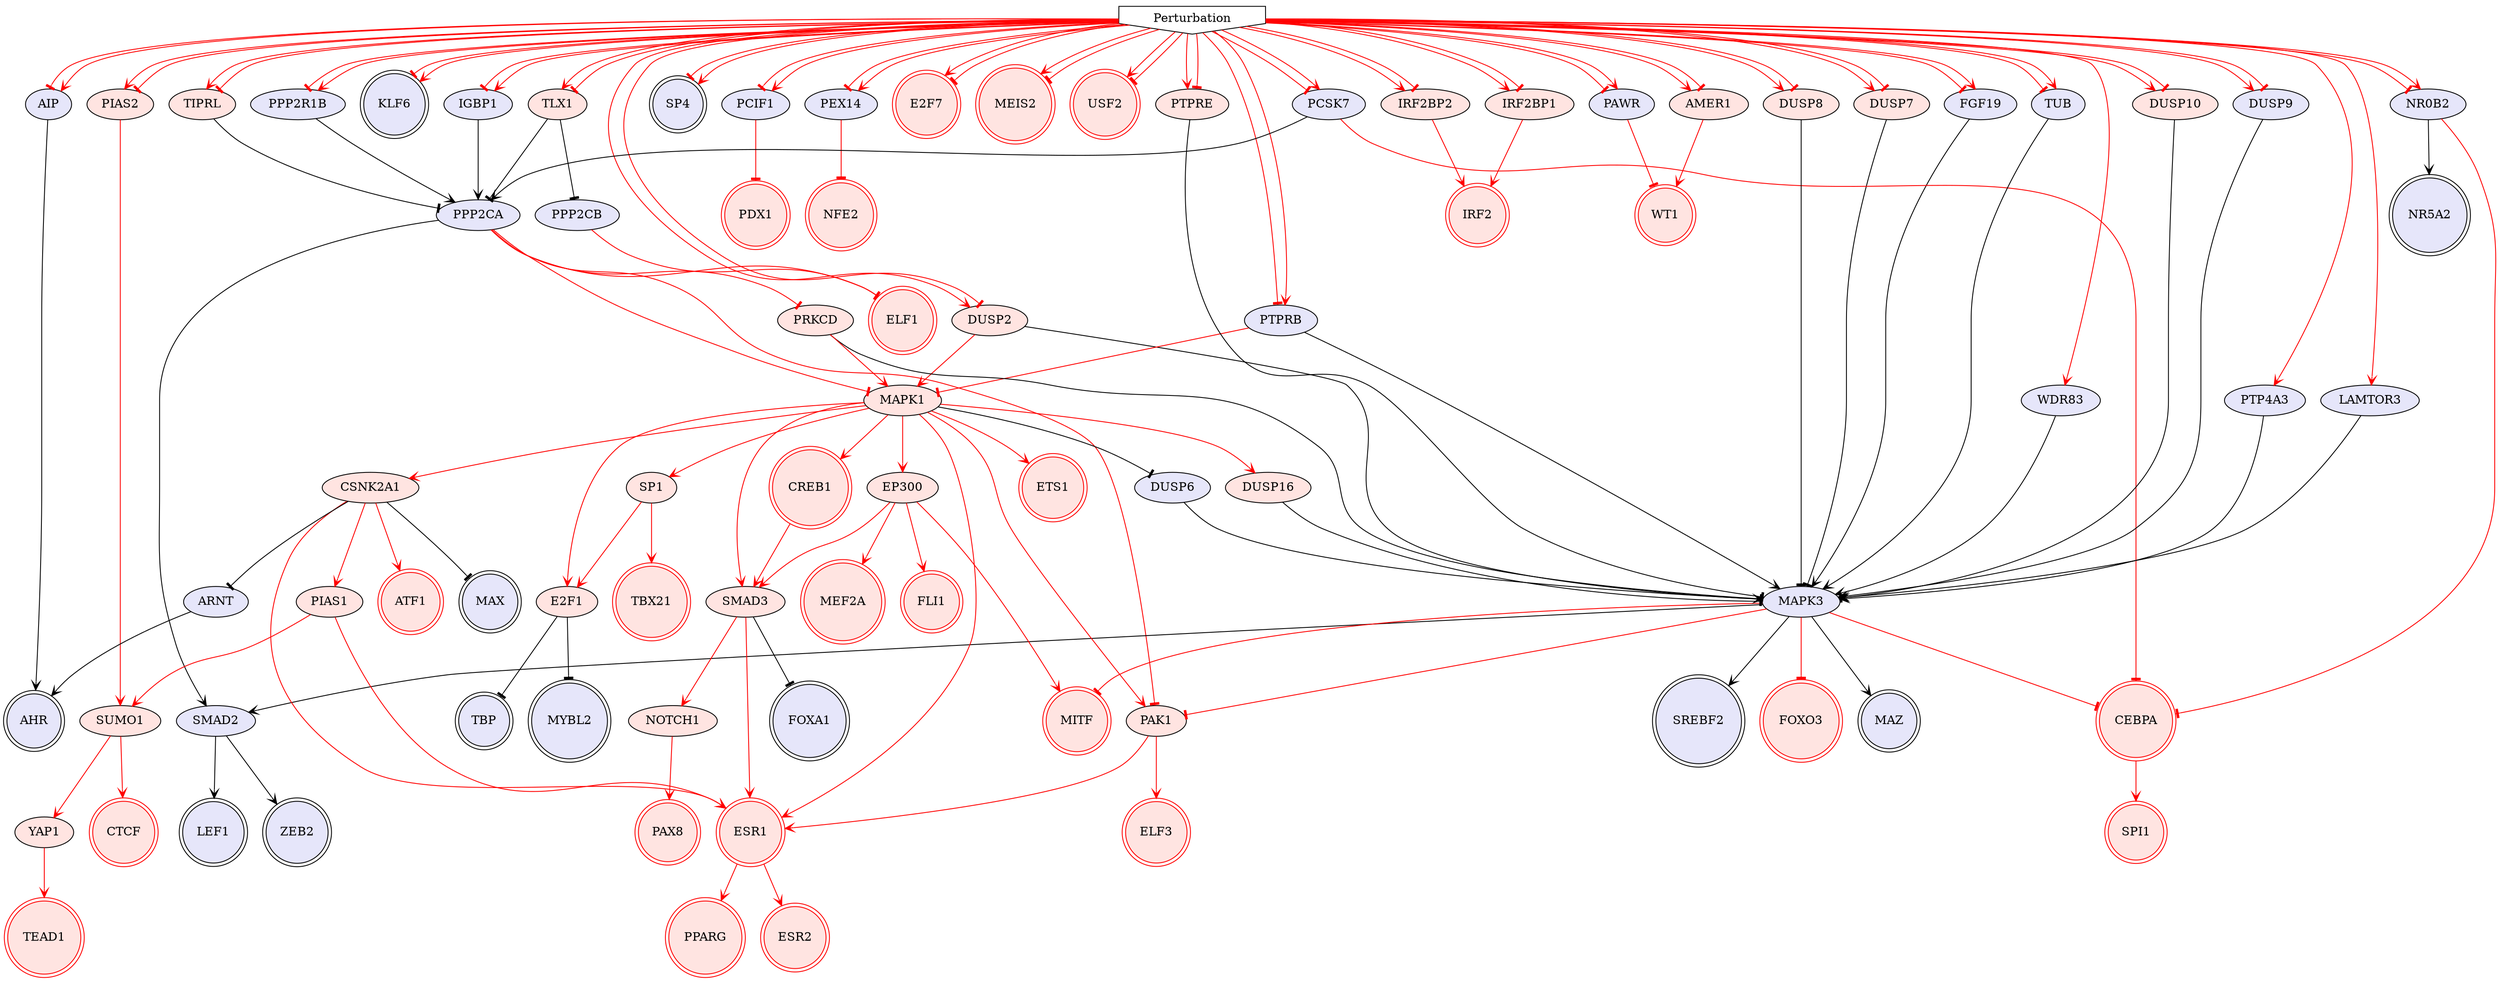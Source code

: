 digraph {

E2F1->MYBL2 [penwidth=1, color=black, arrowhead="tee"]
TIPRL->PPP2CA [penwidth=1, color=black, arrowhead="tee"]
MAPK3->SMAD2 [penwidth=1, color=black, arrowhead="vee"]
SMAD2->LEF1 [penwidth=1, color=black, arrowhead="vee"]
PPP2CA->SMAD2 [penwidth=1, color=black, arrowhead="vee"]
NR0B2->NR5A2 [penwidth=1, color=black, arrowhead="vee"]
SMAD3->FOXA1 [penwidth=1, color=black, arrowhead="tee"]
CSNK2A1->MAX [penwidth=1, color=black, arrowhead="tee"]
MAPK3->MAZ [penwidth=1, color=black, arrowhead="vee"]
MAPK3->SREBF2 [penwidth=1, color=black, arrowhead="vee"]
DUSP7->MAPK3 [penwidth=1, color=black, arrowhead="tee"]
AIP->AHR [penwidth=1, color=black, arrowhead="vee"]
E2F1->TBP [penwidth=1, color=black, arrowhead="tee"]
SMAD2->ZEB2 [penwidth=1, color=black, arrowhead="vee"]
Perturbation->AIP [penwidth=1, color=red, arrowhead="tee"]
Perturbation->KLF6 [penwidth=1, color=red, arrowhead="tee"]
Perturbation->NR0B2 [penwidth=1, color=red, arrowhead="tee"]
Perturbation->PAWR [penwidth=1, color=red, arrowhead="tee"]
Perturbation->PCIF1 [penwidth=1, color=red, arrowhead="tee"]
Perturbation->PEX14 [penwidth=1, color=red, arrowhead="tee"]
Perturbation->SP4 [penwidth=1, color=red, arrowhead="tee"]
NOTCH1->PAX8 [penwidth=1, color=red, arrowhead="vee"]
SUMO1->YAP1 [penwidth=1, color=red, arrowhead="vee"]
SUMO1->CTCF [penwidth=1, color=red, arrowhead="vee"]
SP1->TBX21 [penwidth=1, color=red, arrowhead="vee"]
CEBPA->SPI1 [penwidth=1, color=red, arrowhead="vee"]
SMAD3->ESR1 [penwidth=1, color=red, arrowhead="vee"]
SMAD3->NOTCH1 [penwidth=1, color=red, arrowhead="vee"]
MAPK1->SMAD3 [penwidth=1, color=red, arrowhead="vee"]
CREB1->SMAD3 [penwidth=1, color=red, arrowhead="vee"]
ESR1->PPARG [penwidth=1, color=red, arrowhead="vee"]
ESR1->ESR2 [penwidth=1, color=red, arrowhead="vee"]
PPP2CA->ELF1 [penwidth=1, color=red, arrowhead="tee"]
PPP2CA->MAPK1 [penwidth=1, color=red, arrowhead="tee"]
YAP1->TEAD1 [penwidth=1, color=red, arrowhead="vee"]
CSNK2A1->ATF1 [penwidth=1, color=red, arrowhead="vee"]
MAPK1->ESR1 [penwidth=1, color=red, arrowhead="vee"]
EP300->MEF2A [penwidth=1, color=red, arrowhead="vee"]
MAPK1->EP300 [penwidth=1, color=red, arrowhead="vee"]
EP300->FLI1 [penwidth=1, color=red, arrowhead="vee"]
EP300->SMAD3 [penwidth=1, color=red, arrowhead="vee"]
CSNK2A1->ESR1 [penwidth=1, color=red, arrowhead="vee"]
MAPK1->CSNK2A1 [penwidth=1, color=red, arrowhead="vee"]
MAPK1->E2F1 [penwidth=1, color=red, arrowhead="vee"]
MAPK1->SP1 [penwidth=1, color=red, arrowhead="vee"]
IRF2BP1->IRF2 [penwidth=1, color=red, arrowhead="vee"]
MAPK3->FOXO3 [penwidth=1, color=red, arrowhead="tee"]
MAPK3->PAK1 [penwidth=1, color=red, arrowhead="tee"]
MAPK3->MITF [penwidth=1, color=red, arrowhead="tee"]
NR0B2->CEBPA [penwidth=1, color=red, arrowhead="tee"]
PAK1->ELF3 [penwidth=1, color=red, arrowhead="vee"]
PAK1->ESR1 [penwidth=1, color=red, arrowhead="vee"]
PAWR->WT1 [penwidth=1, color=red, arrowhead="tee"]
MAPK3->CEBPA [penwidth=1, color=red, arrowhead="tee"]
MAPK1->PAK1 [penwidth=1, color=red, arrowhead="vee"]
PPP2CA->PAK1 [penwidth=1, color=red, arrowhead="tee"]
PIAS2->SUMO1 [penwidth=1, color=red, arrowhead="vee"]
MAPK1->CREB1 [penwidth=1, color=red, arrowhead="vee"]
MAPK1->ETS1 [penwidth=1, color=red, arrowhead="vee"]
SP1->E2F1 [penwidth=1, color=red, arrowhead="vee"]
EP300->MITF [penwidth=1, color=red, arrowhead="vee"]
PEX14->NFE2 [penwidth=1, color=red, arrowhead="tee"]
PCIF1->PDX1 [penwidth=1, color=red, arrowhead="tee"]
Perturbation->DUSP7 [penwidth=1, color=red, arrowhead="vee"]
Perturbation->E2F7 [penwidth=1, color=red, arrowhead="vee"]
Perturbation->IRF2BP1 [penwidth=1, color=red, arrowhead="vee"]
Perturbation->MEIS2 [penwidth=1, color=red, arrowhead="vee"]
Perturbation->PIAS2 [penwidth=1, color=red, arrowhead="vee"]
Perturbation->TIPRL [penwidth=1, color=red, arrowhead="vee"]
Perturbation->USF2 [penwidth=1, color=red, arrowhead="vee"]
TLX1->PPP2CB [penwidth=1, color=black, arrowhead="tee"]
DUSP2->MAPK3 [penwidth=1, color=black, arrowhead="tee"]
DUSP2->MAPK1 [penwidth=1, color=red, arrowhead="vee"]
PPP2CB->ELF1 [penwidth=1, color=red, arrowhead="tee"]
CSNK2A1->PIAS1 [penwidth=1, color=red, arrowhead="vee"]
IRF2BP2->IRF2 [penwidth=1, color=red, arrowhead="vee"]
PIAS1->SUMO1 [penwidth=1, color=red, arrowhead="vee"]
PIAS1->ESR1 [penwidth=1, color=red, arrowhead="vee"]
Perturbation->DUSP2 [penwidth=1, color=red, arrowhead="vee"]
Perturbation->IRF2BP2 [penwidth=1, color=red, arrowhead="vee"]
Perturbation->TLX1 [penwidth=1, color=red, arrowhead="vee"]
PTPRB->MAPK3 [penwidth=1, color=black, arrowhead="vee"]
Perturbation->PTPRB [penwidth=1, color=red, arrowhead="tee"]
PTPRB->MAPK1 [penwidth=1, color=red, arrowhead="tee"]
Perturbation->AIP [penwidth=1, color=red, arrowhead="vee"]
Perturbation->KLF6 [penwidth=1, color=red, arrowhead="vee"]
Perturbation->NR0B2 [penwidth=1, color=red, arrowhead="vee"]
Perturbation->PAWR [penwidth=1, color=red, arrowhead="vee"]
Perturbation->PCIF1 [penwidth=1, color=red, arrowhead="vee"]
Perturbation->PEX14 [penwidth=1, color=red, arrowhead="vee"]
Perturbation->PTPRB [penwidth=1, color=red, arrowhead="vee"]
Perturbation->SP4 [penwidth=1, color=red, arrowhead="vee"]
Perturbation->E2F7 [penwidth=1, color=red, arrowhead="tee"]
Perturbation->IRF2BP2 [penwidth=1, color=red, arrowhead="tee"]
Perturbation->MEIS2 [penwidth=1, color=red, arrowhead="tee"]
Perturbation->PIAS2 [penwidth=1, color=red, arrowhead="tee"]
Perturbation->TLX1 [penwidth=1, color=red, arrowhead="tee"]
Perturbation->USF2 [penwidth=1, color=red, arrowhead="tee"]
Perturbation->DUSP2 [penwidth=1, color=red, arrowhead="tee"]
TLX1->PPP2CA [penwidth=1, color=black, arrowhead="tee"]
FGF19->MAPK3 [penwidth=1, color=black, arrowhead="vee"]
Perturbation->FGF19 [penwidth=1, color=red, arrowhead="tee"]
PPP2R1B->PPP2CA [penwidth=1, color=black, arrowhead="vee"]
Perturbation->PPP2R1B [penwidth=1, color=red, arrowhead="tee"]
PCSK7->PPP2CA [penwidth=1, color=black, arrowhead="vee"]
Perturbation->PCSK7 [penwidth=1, color=red, arrowhead="tee"]
PCSK7->CEBPA [penwidth=1, color=red, arrowhead="tee"]
AMER1->WT1 [penwidth=1, color=red, arrowhead="vee"]
Perturbation->AMER1 [penwidth=1, color=red, arrowhead="vee"]
CSNK2A1->ARNT [penwidth=1, color=black, arrowhead="tee"]
ARNT->AHR [penwidth=1, color=black, arrowhead="vee"]
Perturbation->FGF19 [penwidth=1, color=red, arrowhead="vee"]
PRKCD->MAPK3 [penwidth=1, color=black, arrowhead="tee"]
PPP2CA->PRKCD [penwidth=1, color=red, arrowhead="tee"]
PRKCD->MAPK1 [penwidth=1, color=red, arrowhead="vee"]
DUSP16->MAPK3 [penwidth=1, color=black, arrowhead="tee"]
MAPK1->DUSP16 [penwidth=1, color=red, arrowhead="vee"]
Perturbation->PPP2R1B [penwidth=1, color=red, arrowhead="vee"]
Perturbation->AMER1 [penwidth=1, color=red, arrowhead="tee"]
TUB->MAPK3 [penwidth=1, color=black, arrowhead="vee"]
Perturbation->TUB [penwidth=1, color=red, arrowhead="tee"]
Perturbation->PCSK7 [penwidth=1, color=red, arrowhead="vee"]
Perturbation->DUSP7 [penwidth=1, color=red, arrowhead="tee"]
Perturbation->IRF2BP1 [penwidth=1, color=red, arrowhead="tee"]
WDR83->MAPK3 [penwidth=1, color=black, arrowhead="vee"]
Perturbation->WDR83 [penwidth=1, color=red, arrowhead="vee"]
Perturbation->TUB [penwidth=1, color=red, arrowhead="vee"]
Perturbation->TIPRL [penwidth=1, color=red, arrowhead="tee"]
IGBP1->PPP2CA [penwidth=1, color=black, arrowhead="vee"]
Perturbation->IGBP1 [penwidth=1, color=red, arrowhead="tee"]
Perturbation->IGBP1 [penwidth=1, color=red, arrowhead="vee"]
DUSP10->MAPK3 [penwidth=1, color=black, arrowhead="tee"]
Perturbation->DUSP10 [penwidth=1, color=red, arrowhead="vee"]
Perturbation->DUSP10 [penwidth=1, color=red, arrowhead="tee"]
MAPK1->DUSP6 [penwidth=1, color=black, arrowhead="tee"]
DUSP6->MAPK3 [penwidth=1, color=black, arrowhead="vee"]
DUSP9->MAPK3 [penwidth=1, color=black, arrowhead="vee"]
Perturbation->DUSP9 [penwidth=1, color=red, arrowhead="vee"]
PTP4A3->MAPK3 [penwidth=1, color=black, arrowhead="vee"]
Perturbation->PTP4A3 [penwidth=1, color=red, arrowhead="vee"]
LAMTOR3->MAPK3 [penwidth=1, color=black, arrowhead="vee"]
Perturbation->LAMTOR3 [penwidth=1, color=red, arrowhead="vee"]
Perturbation->DUSP9 [penwidth=1, color=red, arrowhead="tee"]
PTPRE->MAPK3 [penwidth=1, color=black, arrowhead="tee"]
Perturbation->PTPRE [penwidth=1, color=red, arrowhead="vee"]
Perturbation->PTPRE [penwidth=1, color=red, arrowhead="tee"]
DUSP8->MAPK3 [penwidth=1, color=black, arrowhead="tee"]
Perturbation->DUSP8 [penwidth=1, color=red, arrowhead="vee"]
Perturbation->DUSP8 [penwidth=1, color=red, arrowhead="tee"]
Perturbation [style=filled, color=black, fillcolor=white, shape=invhouse];
PAX8 [style=filled, color=red, fillcolor=mistyrose, shape=doublecircle];
TEAD1 [style=filled, color=red, fillcolor=mistyrose, shape=doublecircle];
ESR1 [style=filled, color=red, fillcolor=mistyrose, shape=doublecircle];
MAX [style=filled, color=black, fillcolor=lavender, shape=doublecircle];
MITF [style=filled, color=red, fillcolor=mistyrose, shape=doublecircle];
LEF1 [style=filled, color=black, fillcolor=lavender, shape=doublecircle];
ESR2 [style=filled, color=red, fillcolor=mistyrose, shape=doublecircle];
AHR [style=filled, color=black, fillcolor=lavender, shape=doublecircle];
SREBF2 [style=filled, color=black, fillcolor=lavender, shape=doublecircle];
CTCF [style=filled, color=red, fillcolor=mistyrose, shape=doublecircle];
FOXO3 [style=filled, color=red, fillcolor=mistyrose, shape=doublecircle];
MYBL2 [style=filled, color=black, fillcolor=lavender, shape=doublecircle];
MAZ [style=filled, color=black, fillcolor=lavender, shape=doublecircle];
WT1 [style=filled, color=red, fillcolor=mistyrose, shape=doublecircle];
USF2 [style=filled, color=red, fillcolor=mistyrose, shape=doublecircle];
ATF1 [style=filled, color=red, fillcolor=mistyrose, shape=doublecircle];
CEBPA [style=filled, color=red, fillcolor=mistyrose, shape=doublecircle];
NR5A2 [style=filled, color=black, fillcolor=lavender, shape=doublecircle];
SPI1 [style=filled, color=red, fillcolor=mistyrose, shape=doublecircle];
PDX1 [style=filled, color=red, fillcolor=mistyrose, shape=doublecircle];
MEIS2 [style=filled, color=red, fillcolor=mistyrose, shape=doublecircle];
ETS1 [style=filled, color=red, fillcolor=mistyrose, shape=doublecircle];
FOXA1 [style=filled, color=black, fillcolor=lavender, shape=doublecircle];
FLI1 [style=filled, color=red, fillcolor=mistyrose, shape=doublecircle];
ELF3 [style=filled, color=red, fillcolor=mistyrose, shape=doublecircle];
CREB1 [style=filled, color=red, fillcolor=mistyrose, shape=doublecircle];
IRF2 [style=filled, color=red, fillcolor=mistyrose, shape=doublecircle];
MEF2A [style=filled, color=red, fillcolor=mistyrose, shape=doublecircle];
KLF6 [style=filled, color=black, fillcolor=lavender, shape=doublecircle];
TBX21 [style=filled, color=red, fillcolor=mistyrose, shape=doublecircle];
E2F7 [style=filled, color=red, fillcolor=mistyrose, shape=doublecircle];
TBP [style=filled, color=black, fillcolor=lavender, shape=doublecircle];
SP4 [style=filled, color=black, fillcolor=lavender, shape=doublecircle];
NFE2 [style=filled, color=red, fillcolor=mistyrose, shape=doublecircle];
ELF1 [style=filled, color=red, fillcolor=mistyrose, shape=doublecircle];
PPARG [style=filled, color=red, fillcolor=mistyrose, shape=doublecircle];
ZEB2 [style=filled, color=black, fillcolor=lavender, shape=doublecircle];
E2F1 [style=filled, fillcolor=mistyrose];
TIPRL [style=filled, fillcolor=mistyrose];
MAPK3 [style=filled, fillcolor=lavender];
SMAD2 [style=filled, fillcolor=lavender];
PPP2CA [style=filled, fillcolor=lavender];
NR0B2 [style=filled, fillcolor=lavender];
SMAD3 [style=filled, fillcolor=mistyrose];
CSNK2A1 [style=filled, fillcolor=mistyrose];
DUSP7 [style=filled, fillcolor=mistyrose];
AIP [style=filled, fillcolor=lavender];
NOTCH1 [style=filled, fillcolor=mistyrose];
SUMO1 [style=filled, fillcolor=mistyrose];
SP1 [style=filled, fillcolor=mistyrose];
MAPK1 [style=filled, fillcolor=mistyrose];
YAP1 [style=filled, fillcolor=mistyrose];
EP300 [style=filled, fillcolor=mistyrose];
IRF2BP1 [style=filled, fillcolor=mistyrose];
PAK1 [style=filled, fillcolor=mistyrose];
PAWR [style=filled, fillcolor=lavender];
PIAS2 [style=filled, fillcolor=mistyrose];
PEX14 [style=filled, fillcolor=lavender];
PCIF1 [style=filled, fillcolor=lavender];
TLX1 [style=filled, fillcolor=mistyrose];
DUSP2 [style=filled, fillcolor=mistyrose];
PPP2CB [style=filled, fillcolor=lavender];
IRF2BP2 [style=filled, fillcolor=mistyrose];
PIAS1 [style=filled, fillcolor=mistyrose];
PTPRB [style=filled, fillcolor=lavender];
FGF19 [style=filled, fillcolor=lavender];
PPP2R1B [style=filled, fillcolor=lavender];
PCSK7 [style=filled, fillcolor=lavender];
AMER1 [style=filled, fillcolor=mistyrose];
ARNT [style=filled, fillcolor=lavender];
PRKCD [style=filled, fillcolor=mistyrose];
DUSP16 [style=filled, fillcolor=mistyrose];
TUB [style=filled, fillcolor=lavender];
WDR83 [style=filled, fillcolor=lavender];
IGBP1 [style=filled, fillcolor=lavender];
DUSP10 [style=filled, fillcolor=mistyrose];
DUSP6 [style=filled, fillcolor=lavender];
DUSP9 [style=filled, fillcolor=lavender];
PTP4A3 [style=filled, fillcolor=lavender];
LAMTOR3 [style=filled, fillcolor=lavender];
PTPRE [style=filled, fillcolor=mistyrose];
DUSP8 [style=filled, fillcolor=mistyrose];


}
